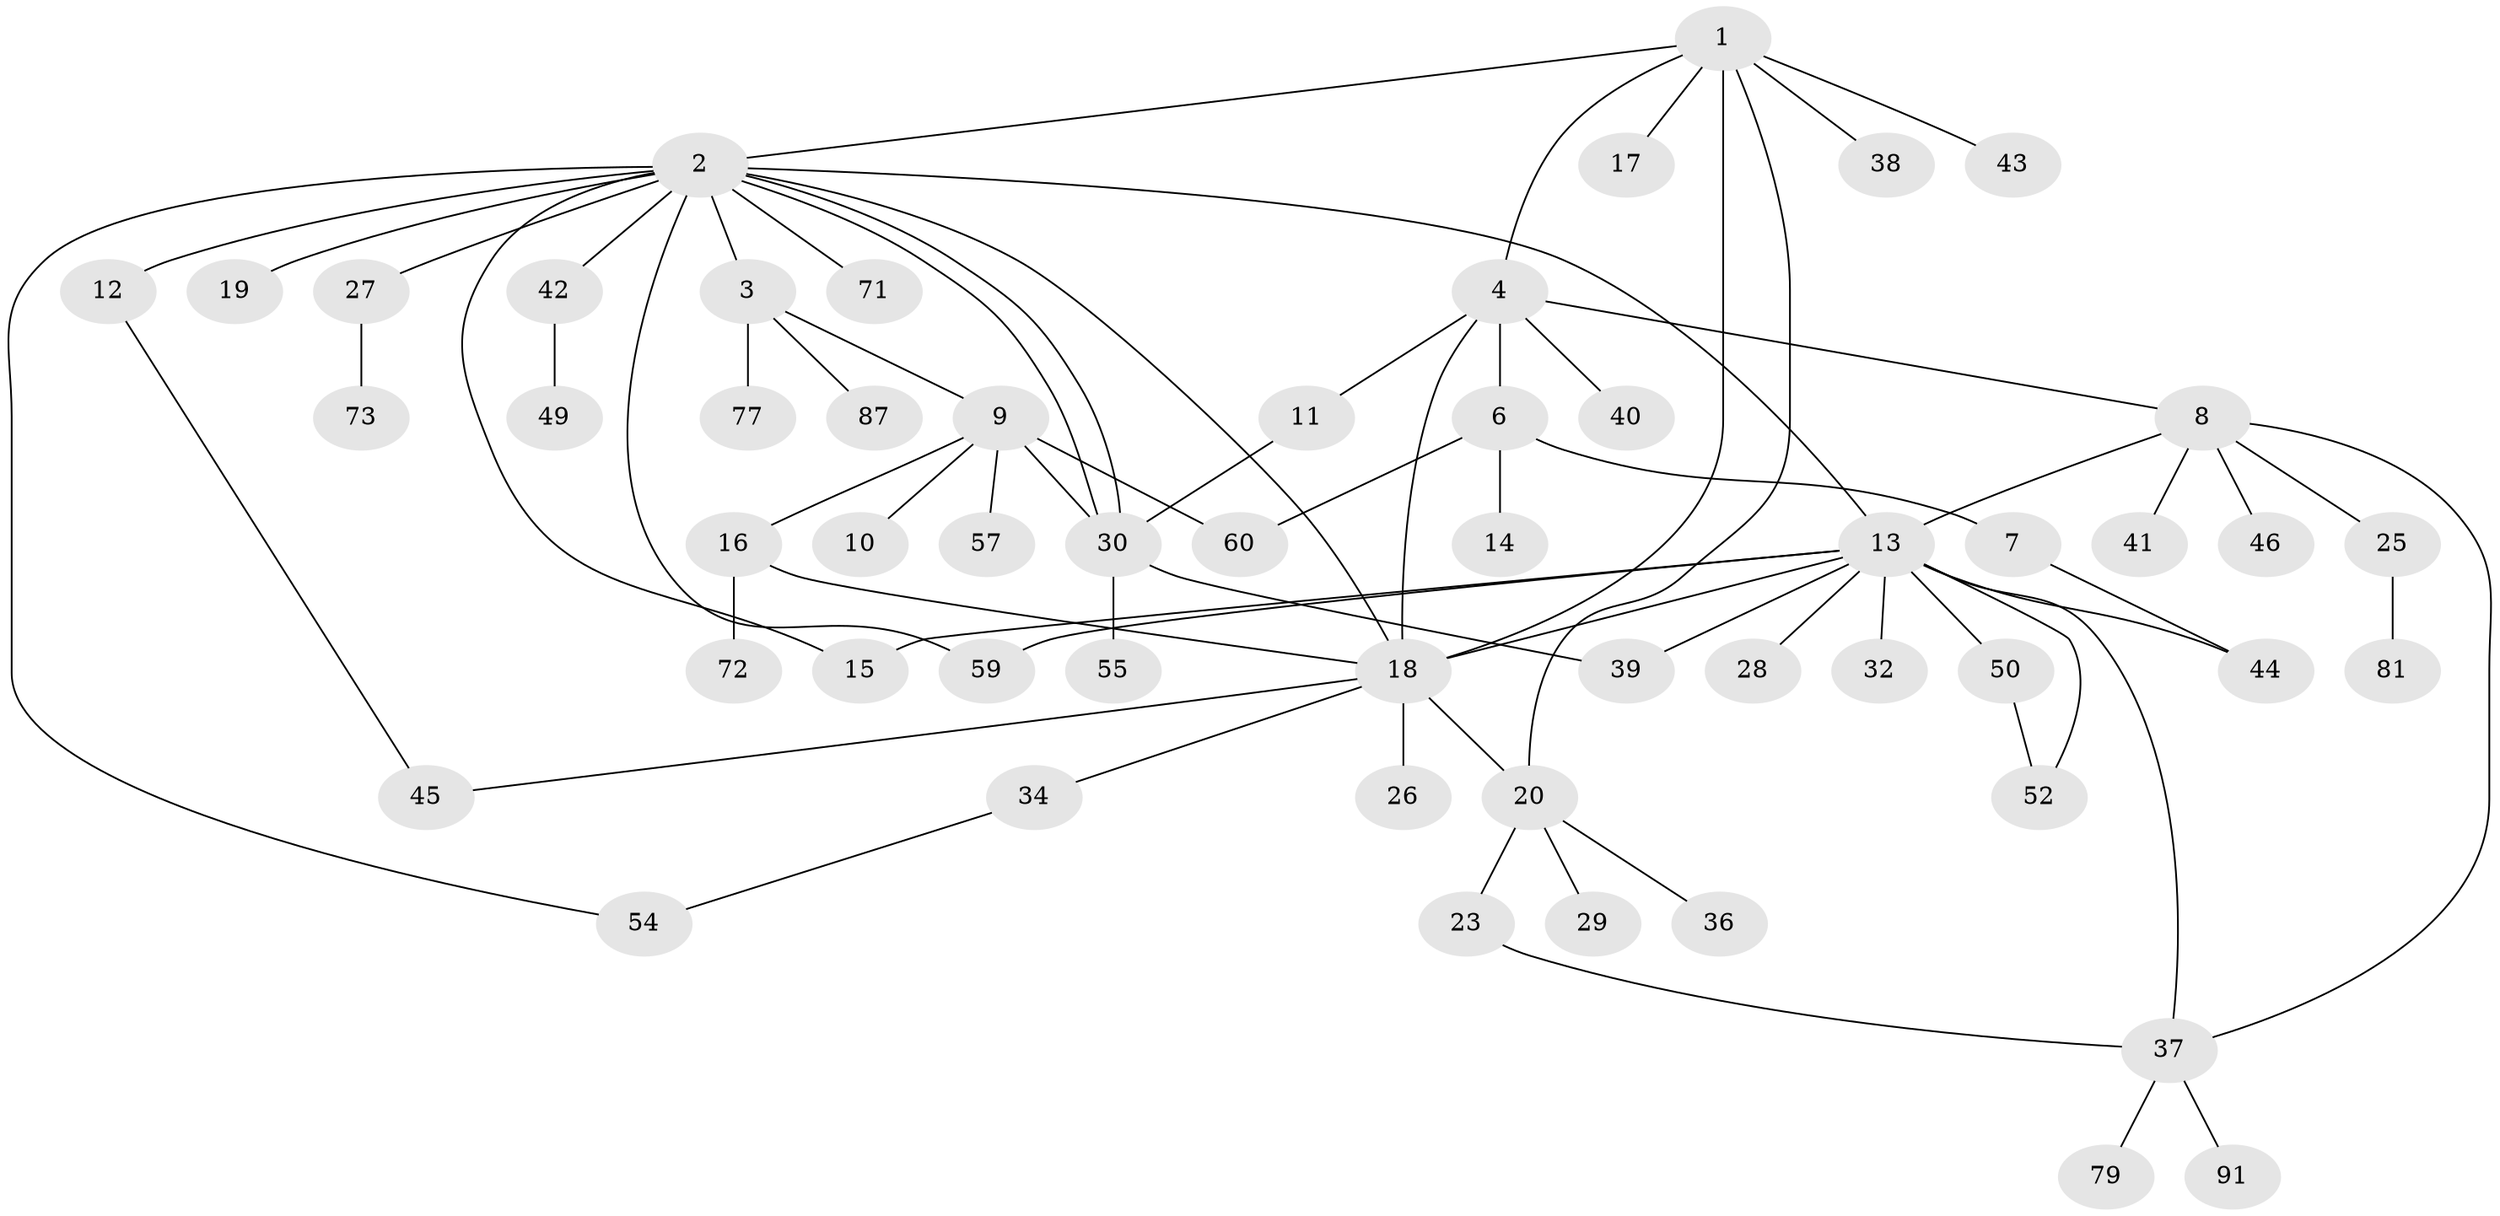 // original degree distribution, {8: 0.021505376344086023, 12: 0.021505376344086023, 4: 0.043010752688172046, 6: 0.03225806451612903, 2: 0.3010752688172043, 1: 0.46236559139784944, 3: 0.06451612903225806, 5: 0.03225806451612903, 11: 0.010752688172043012, 9: 0.010752688172043012}
// Generated by graph-tools (version 1.1) at 2025/18/03/04/25 18:18:00]
// undirected, 55 vertices, 73 edges
graph export_dot {
graph [start="1"]
  node [color=gray90,style=filled];
  1;
  2 [super="+5"];
  3;
  4 [super="+33"];
  6;
  7;
  8 [super="+31+75"];
  9;
  10;
  11;
  12;
  13 [super="+24+80+92+68"];
  14;
  15;
  16 [super="+22"];
  17;
  18 [super="+21"];
  19;
  20;
  23 [super="+90"];
  25;
  26;
  27;
  28;
  29;
  30 [super="+53+51+47"];
  32 [super="+74"];
  34 [super="+66"];
  36;
  37;
  38;
  39;
  40;
  41;
  42 [super="+86"];
  43;
  44;
  45;
  46;
  49;
  50;
  52;
  54;
  55;
  57;
  59 [super="+93"];
  60;
  71;
  72;
  73 [super="+82"];
  77;
  79;
  81;
  87;
  91;
  1 -- 2;
  1 -- 4;
  1 -- 17;
  1 -- 20;
  1 -- 38;
  1 -- 43;
  1 -- 18 [weight=2];
  2 -- 3;
  2 -- 13;
  2 -- 15;
  2 -- 19;
  2 -- 30;
  2 -- 30;
  2 -- 42;
  2 -- 54;
  2 -- 71;
  2 -- 27;
  2 -- 59;
  2 -- 12;
  2 -- 18;
  3 -- 9;
  3 -- 77;
  3 -- 87;
  4 -- 6;
  4 -- 8;
  4 -- 11;
  4 -- 18 [weight=2];
  4 -- 40;
  6 -- 7;
  6 -- 14;
  6 -- 60;
  7 -- 44;
  8 -- 25;
  8 -- 41;
  8 -- 13;
  8 -- 46;
  8 -- 37;
  9 -- 10;
  9 -- 16;
  9 -- 30;
  9 -- 57;
  9 -- 60;
  11 -- 30;
  12 -- 45;
  13 -- 15;
  13 -- 28;
  13 -- 32;
  13 -- 37;
  13 -- 44;
  13 -- 59;
  13 -- 50;
  13 -- 39;
  13 -- 18;
  13 -- 52;
  16 -- 72;
  16 -- 18;
  18 -- 34;
  18 -- 45;
  18 -- 20;
  18 -- 26;
  20 -- 23;
  20 -- 29;
  20 -- 36;
  23 -- 37;
  25 -- 81;
  27 -- 73;
  30 -- 39;
  30 -- 55;
  34 -- 54;
  37 -- 79;
  37 -- 91;
  42 -- 49;
  50 -- 52;
}
